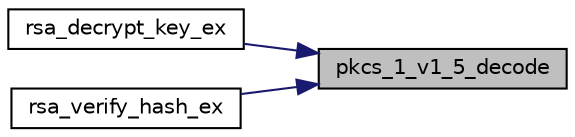 digraph "pkcs_1_v1_5_decode"
{
 // LATEX_PDF_SIZE
  edge [fontname="Helvetica",fontsize="10",labelfontname="Helvetica",labelfontsize="10"];
  node [fontname="Helvetica",fontsize="10",shape=record];
  rankdir="RL";
  Node2 [label="pkcs_1_v1_5_decode",height=0.2,width=0.4,color="black", fillcolor="grey75", style="filled", fontcolor="black",tooltip="PKCS #1 v1.5 decode."];
  Node2 -> Node3 [dir="back",color="midnightblue",fontsize="10",style="solid",fontname="Helvetica"];
  Node3 [label="rsa_decrypt_key_ex",height=0.2,width=0.4,color="black", fillcolor="white", style="filled",URL="$rsa__decrypt__key_8c.html#a9d043dc2d91a5ca83f64a4210b03f5d1",tooltip="PKCS #1 decrypt then v1.5 or OAEP depad."];
  Node2 -> Node4 [dir="back",color="midnightblue",fontsize="10",style="solid",fontname="Helvetica"];
  Node4 [label="rsa_verify_hash_ex",height=0.2,width=0.4,color="black", fillcolor="white", style="filled",URL="$rsa__verify__hash_8c.html#af3e9ec6fff93de785cd2528f5b295ca2",tooltip="PKCS #1 de-sign then v1.5 or PSS depad."];
}
